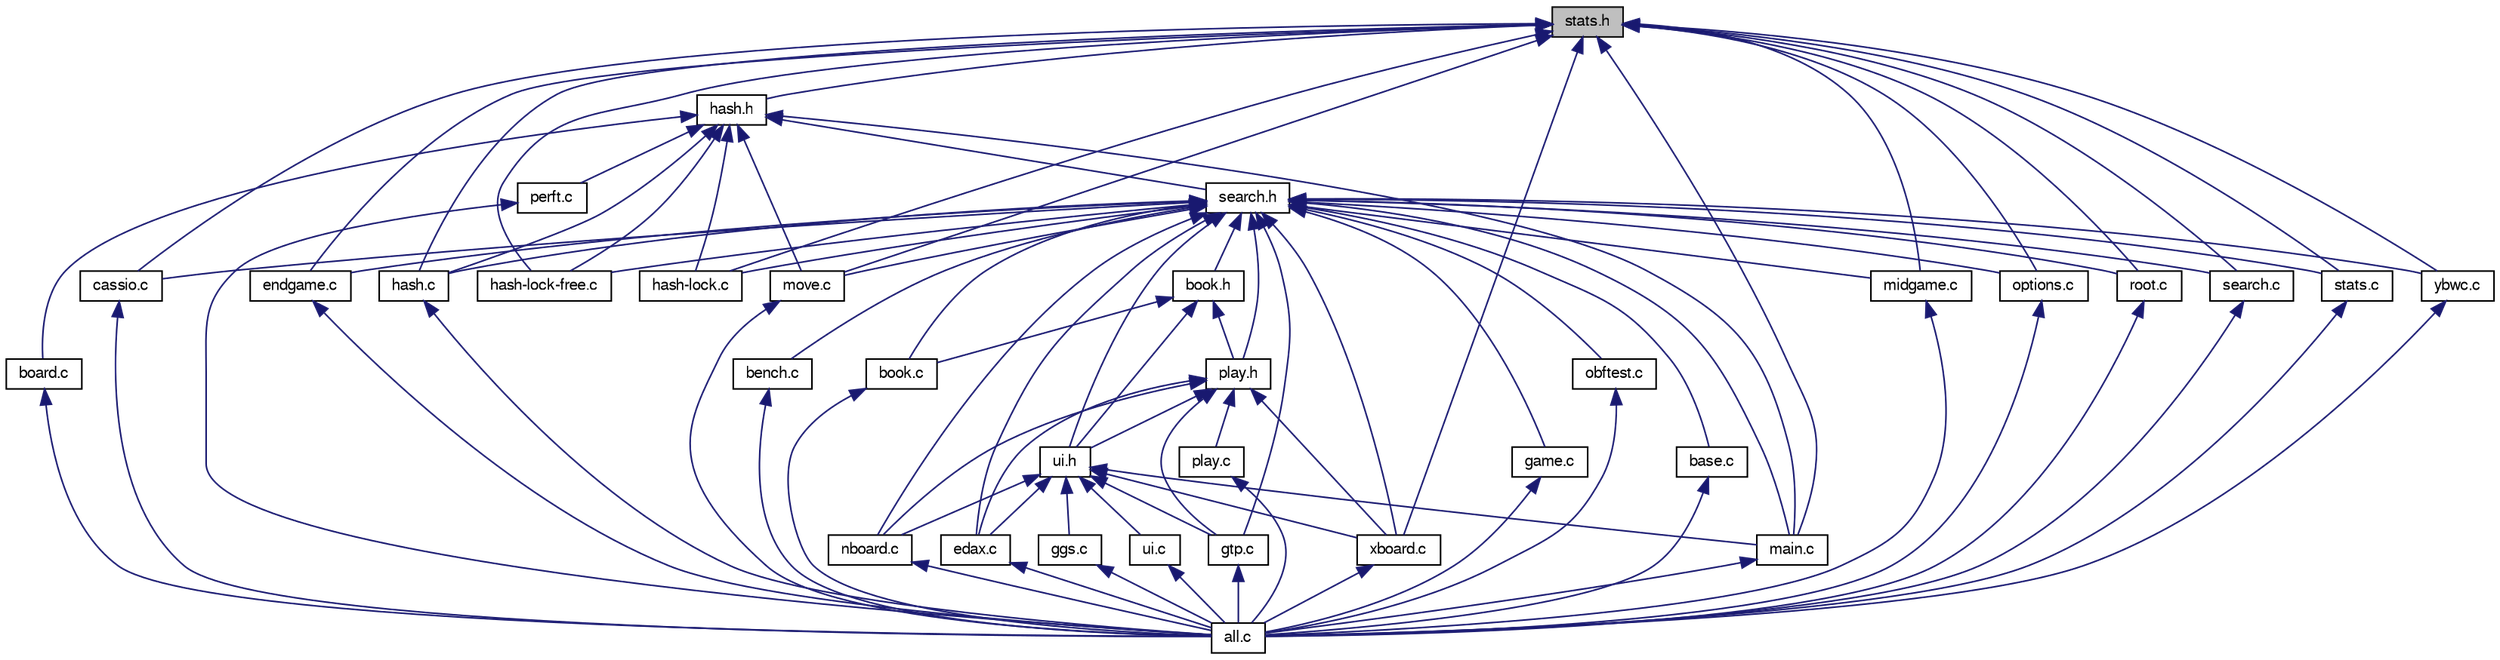 digraph "stats.h"
{
 // LATEX_PDF_SIZE
  bgcolor="transparent";
  edge [fontname="FreeSans",fontsize="10",labelfontname="FreeSans",labelfontsize="10"];
  node [fontname="FreeSans",fontsize="10",shape=record];
  Node1 [label="stats.h",height=0.2,width=0.4,color="black", fillcolor="grey75", style="filled", fontcolor="black",tooltip="Statistics header."];
  Node1 -> Node2 [dir="back",color="midnightblue",fontsize="10",style="solid",fontname="FreeSans"];
  Node2 [label="cassio.c",height=0.2,width=0.4,color="black",URL="$cassio_8c.html",tooltip=" "];
  Node2 -> Node3 [dir="back",color="midnightblue",fontsize="10",style="solid",fontname="FreeSans"];
  Node3 [label="all.c",height=0.2,width=0.4,color="black",URL="$all_8c.html",tooltip="Gather all other files to facilitate compiler inter-procedural optimization."];
  Node1 -> Node4 [dir="back",color="midnightblue",fontsize="10",style="solid",fontname="FreeSans"];
  Node4 [label="endgame.c",height=0.2,width=0.4,color="black",URL="$endgame_8c.html",tooltip=" "];
  Node4 -> Node3 [dir="back",color="midnightblue",fontsize="10",style="solid",fontname="FreeSans"];
  Node1 -> Node5 [dir="back",color="midnightblue",fontsize="10",style="solid",fontname="FreeSans"];
  Node5 [label="hash-lock-free.c",height=0.2,width=0.4,color="black",URL="$hash-lock-free_8c.html",tooltip=" "];
  Node1 -> Node6 [dir="back",color="midnightblue",fontsize="10",style="solid",fontname="FreeSans"];
  Node6 [label="hash-lock.c",height=0.2,width=0.4,color="black",URL="$hash-lock_8c.html",tooltip=" "];
  Node1 -> Node7 [dir="back",color="midnightblue",fontsize="10",style="solid",fontname="FreeSans"];
  Node7 [label="hash.c",height=0.2,width=0.4,color="black",URL="$hash_8c.html",tooltip="Lock-free transposition table."];
  Node7 -> Node3 [dir="back",color="midnightblue",fontsize="10",style="solid",fontname="FreeSans"];
  Node1 -> Node8 [dir="back",color="midnightblue",fontsize="10",style="solid",fontname="FreeSans"];
  Node8 [label="hash.h",height=0.2,width=0.4,color="black",URL="$hash_8h.html",tooltip=" "];
  Node8 -> Node9 [dir="back",color="midnightblue",fontsize="10",style="solid",fontname="FreeSans"];
  Node9 [label="board.c",height=0.2,width=0.4,color="black",URL="$board_8c.html",tooltip=" "];
  Node9 -> Node3 [dir="back",color="midnightblue",fontsize="10",style="solid",fontname="FreeSans"];
  Node8 -> Node5 [dir="back",color="midnightblue",fontsize="10",style="solid",fontname="FreeSans"];
  Node8 -> Node6 [dir="back",color="midnightblue",fontsize="10",style="solid",fontname="FreeSans"];
  Node8 -> Node7 [dir="back",color="midnightblue",fontsize="10",style="solid",fontname="FreeSans"];
  Node8 -> Node10 [dir="back",color="midnightblue",fontsize="10",style="solid",fontname="FreeSans"];
  Node10 [label="main.c",height=0.2,width=0.4,color="black",URL="$main_8c.html",tooltip="Main file."];
  Node10 -> Node3 [dir="back",color="midnightblue",fontsize="10",style="solid",fontname="FreeSans"];
  Node8 -> Node11 [dir="back",color="midnightblue",fontsize="10",style="solid",fontname="FreeSans"];
  Node11 [label="move.c",height=0.2,width=0.4,color="black",URL="$move_8c.html",tooltip="Move & list of moves management."];
  Node11 -> Node3 [dir="back",color="midnightblue",fontsize="10",style="solid",fontname="FreeSans"];
  Node8 -> Node12 [dir="back",color="midnightblue",fontsize="10",style="solid",fontname="FreeSans"];
  Node12 [label="perft.c",height=0.2,width=0.4,color="black",URL="$perft_8c.html",tooltip="Move generator test."];
  Node12 -> Node3 [dir="back",color="midnightblue",fontsize="10",style="solid",fontname="FreeSans"];
  Node8 -> Node13 [dir="back",color="midnightblue",fontsize="10",style="solid",fontname="FreeSans"];
  Node13 [label="search.h",height=0.2,width=0.4,color="black",URL="$search_8h.html",tooltip=" "];
  Node13 -> Node14 [dir="back",color="midnightblue",fontsize="10",style="solid",fontname="FreeSans"];
  Node14 [label="base.c",height=0.2,width=0.4,color="black",URL="$base_8c.html",tooltip=" "];
  Node14 -> Node3 [dir="back",color="midnightblue",fontsize="10",style="solid",fontname="FreeSans"];
  Node13 -> Node15 [dir="back",color="midnightblue",fontsize="10",style="solid",fontname="FreeSans"];
  Node15 [label="bench.c",height=0.2,width=0.4,color="black",URL="$bench_8c.html",tooltip=" "];
  Node15 -> Node3 [dir="back",color="midnightblue",fontsize="10",style="solid",fontname="FreeSans"];
  Node13 -> Node16 [dir="back",color="midnightblue",fontsize="10",style="solid",fontname="FreeSans"];
  Node16 [label="book.c",height=0.2,width=0.4,color="black",URL="$book_8c.html",tooltip=" "];
  Node16 -> Node3 [dir="back",color="midnightblue",fontsize="10",style="solid",fontname="FreeSans"];
  Node13 -> Node17 [dir="back",color="midnightblue",fontsize="10",style="solid",fontname="FreeSans"];
  Node17 [label="book.h",height=0.2,width=0.4,color="black",URL="$book_8h.html",tooltip=" "];
  Node17 -> Node16 [dir="back",color="midnightblue",fontsize="10",style="solid",fontname="FreeSans"];
  Node17 -> Node18 [dir="back",color="midnightblue",fontsize="10",style="solid",fontname="FreeSans"];
  Node18 [label="play.h",height=0.2,width=0.4,color="black",URL="$play_8h.html",tooltip="Edax play control - header file."];
  Node18 -> Node19 [dir="back",color="midnightblue",fontsize="10",style="solid",fontname="FreeSans"];
  Node19 [label="edax.c",height=0.2,width=0.4,color="black",URL="$edax_8c.html",tooltip="Edax protocol."];
  Node19 -> Node3 [dir="back",color="midnightblue",fontsize="10",style="solid",fontname="FreeSans"];
  Node18 -> Node20 [dir="back",color="midnightblue",fontsize="10",style="solid",fontname="FreeSans"];
  Node20 [label="gtp.c",height=0.2,width=0.4,color="black",URL="$gtp_8c.html",tooltip=" "];
  Node20 -> Node3 [dir="back",color="midnightblue",fontsize="10",style="solid",fontname="FreeSans"];
  Node18 -> Node21 [dir="back",color="midnightblue",fontsize="10",style="solid",fontname="FreeSans"];
  Node21 [label="nboard.c",height=0.2,width=0.4,color="black",URL="$nboard_8c.html",tooltip=" "];
  Node21 -> Node3 [dir="back",color="midnightblue",fontsize="10",style="solid",fontname="FreeSans"];
  Node18 -> Node22 [dir="back",color="midnightblue",fontsize="10",style="solid",fontname="FreeSans"];
  Node22 [label="play.c",height=0.2,width=0.4,color="black",URL="$play_8c.html",tooltip=" "];
  Node22 -> Node3 [dir="back",color="midnightblue",fontsize="10",style="solid",fontname="FreeSans"];
  Node18 -> Node23 [dir="back",color="midnightblue",fontsize="10",style="solid",fontname="FreeSans"];
  Node23 [label="ui.h",height=0.2,width=0.4,color="black",URL="$ui_8h.html",tooltip="User interface header."];
  Node23 -> Node19 [dir="back",color="midnightblue",fontsize="10",style="solid",fontname="FreeSans"];
  Node23 -> Node24 [dir="back",color="midnightblue",fontsize="10",style="solid",fontname="FreeSans"];
  Node24 [label="ggs.c",height=0.2,width=0.4,color="black",URL="$ggs_8c.html",tooltip=" "];
  Node24 -> Node3 [dir="back",color="midnightblue",fontsize="10",style="solid",fontname="FreeSans"];
  Node23 -> Node20 [dir="back",color="midnightblue",fontsize="10",style="solid",fontname="FreeSans"];
  Node23 -> Node10 [dir="back",color="midnightblue",fontsize="10",style="solid",fontname="FreeSans"];
  Node23 -> Node21 [dir="back",color="midnightblue",fontsize="10",style="solid",fontname="FreeSans"];
  Node23 -> Node25 [dir="back",color="midnightblue",fontsize="10",style="solid",fontname="FreeSans"];
  Node25 [label="ui.c",height=0.2,width=0.4,color="black",URL="$ui_8c.html",tooltip="User interface."];
  Node25 -> Node3 [dir="back",color="midnightblue",fontsize="10",style="solid",fontname="FreeSans"];
  Node23 -> Node26 [dir="back",color="midnightblue",fontsize="10",style="solid",fontname="FreeSans"];
  Node26 [label="xboard.c",height=0.2,width=0.4,color="black",URL="$xboard_8c.html",tooltip="xboard protocol."];
  Node26 -> Node3 [dir="back",color="midnightblue",fontsize="10",style="solid",fontname="FreeSans"];
  Node18 -> Node26 [dir="back",color="midnightblue",fontsize="10",style="solid",fontname="FreeSans"];
  Node17 -> Node23 [dir="back",color="midnightblue",fontsize="10",style="solid",fontname="FreeSans"];
  Node13 -> Node2 [dir="back",color="midnightblue",fontsize="10",style="solid",fontname="FreeSans"];
  Node13 -> Node19 [dir="back",color="midnightblue",fontsize="10",style="solid",fontname="FreeSans"];
  Node13 -> Node4 [dir="back",color="midnightblue",fontsize="10",style="solid",fontname="FreeSans"];
  Node13 -> Node27 [dir="back",color="midnightblue",fontsize="10",style="solid",fontname="FreeSans"];
  Node27 [label="game.c",height=0.2,width=0.4,color="black",URL="$game_8c.html",tooltip=" "];
  Node27 -> Node3 [dir="back",color="midnightblue",fontsize="10",style="solid",fontname="FreeSans"];
  Node13 -> Node20 [dir="back",color="midnightblue",fontsize="10",style="solid",fontname="FreeSans"];
  Node13 -> Node5 [dir="back",color="midnightblue",fontsize="10",style="solid",fontname="FreeSans"];
  Node13 -> Node6 [dir="back",color="midnightblue",fontsize="10",style="solid",fontname="FreeSans"];
  Node13 -> Node7 [dir="back",color="midnightblue",fontsize="10",style="solid",fontname="FreeSans"];
  Node13 -> Node10 [dir="back",color="midnightblue",fontsize="10",style="solid",fontname="FreeSans"];
  Node13 -> Node28 [dir="back",color="midnightblue",fontsize="10",style="solid",fontname="FreeSans"];
  Node28 [label="midgame.c",height=0.2,width=0.4,color="black",URL="$midgame_8c.html",tooltip=" "];
  Node28 -> Node3 [dir="back",color="midnightblue",fontsize="10",style="solid",fontname="FreeSans"];
  Node13 -> Node11 [dir="back",color="midnightblue",fontsize="10",style="solid",fontname="FreeSans"];
  Node13 -> Node21 [dir="back",color="midnightblue",fontsize="10",style="solid",fontname="FreeSans"];
  Node13 -> Node29 [dir="back",color="midnightblue",fontsize="10",style="solid",fontname="FreeSans"];
  Node29 [label="obftest.c",height=0.2,width=0.4,color="black",URL="$obftest_8c.html",tooltip="Testing Edax from Othello Board Files (OBF)."];
  Node29 -> Node3 [dir="back",color="midnightblue",fontsize="10",style="solid",fontname="FreeSans"];
  Node13 -> Node30 [dir="back",color="midnightblue",fontsize="10",style="solid",fontname="FreeSans"];
  Node30 [label="options.c",height=0.2,width=0.4,color="black",URL="$options_8c.html",tooltip=" "];
  Node30 -> Node3 [dir="back",color="midnightblue",fontsize="10",style="solid",fontname="FreeSans"];
  Node13 -> Node18 [dir="back",color="midnightblue",fontsize="10",style="solid",fontname="FreeSans"];
  Node13 -> Node31 [dir="back",color="midnightblue",fontsize="10",style="solid",fontname="FreeSans"];
  Node31 [label="root.c",height=0.2,width=0.4,color="black",URL="$root_8c.html",tooltip=" "];
  Node31 -> Node3 [dir="back",color="midnightblue",fontsize="10",style="solid",fontname="FreeSans"];
  Node13 -> Node32 [dir="back",color="midnightblue",fontsize="10",style="solid",fontname="FreeSans"];
  Node32 [label="search.c",height=0.2,width=0.4,color="black",URL="$search_8c.html",tooltip=" "];
  Node32 -> Node3 [dir="back",color="midnightblue",fontsize="10",style="solid",fontname="FreeSans"];
  Node13 -> Node33 [dir="back",color="midnightblue",fontsize="10",style="solid",fontname="FreeSans"];
  Node33 [label="stats.c",height=0.2,width=0.4,color="black",URL="$stats_8c.html",tooltip="Statistics."];
  Node33 -> Node3 [dir="back",color="midnightblue",fontsize="10",style="solid",fontname="FreeSans"];
  Node13 -> Node23 [dir="back",color="midnightblue",fontsize="10",style="solid",fontname="FreeSans"];
  Node13 -> Node26 [dir="back",color="midnightblue",fontsize="10",style="solid",fontname="FreeSans"];
  Node13 -> Node34 [dir="back",color="midnightblue",fontsize="10",style="solid",fontname="FreeSans"];
  Node34 [label="ybwc.c",height=0.2,width=0.4,color="black",URL="$ybwc_8c.html",tooltip="Parallel search."];
  Node34 -> Node3 [dir="back",color="midnightblue",fontsize="10",style="solid",fontname="FreeSans"];
  Node1 -> Node10 [dir="back",color="midnightblue",fontsize="10",style="solid",fontname="FreeSans"];
  Node1 -> Node28 [dir="back",color="midnightblue",fontsize="10",style="solid",fontname="FreeSans"];
  Node1 -> Node11 [dir="back",color="midnightblue",fontsize="10",style="solid",fontname="FreeSans"];
  Node1 -> Node30 [dir="back",color="midnightblue",fontsize="10",style="solid",fontname="FreeSans"];
  Node1 -> Node31 [dir="back",color="midnightblue",fontsize="10",style="solid",fontname="FreeSans"];
  Node1 -> Node32 [dir="back",color="midnightblue",fontsize="10",style="solid",fontname="FreeSans"];
  Node1 -> Node33 [dir="back",color="midnightblue",fontsize="10",style="solid",fontname="FreeSans"];
  Node1 -> Node26 [dir="back",color="midnightblue",fontsize="10",style="solid",fontname="FreeSans"];
  Node1 -> Node34 [dir="back",color="midnightblue",fontsize="10",style="solid",fontname="FreeSans"];
}

